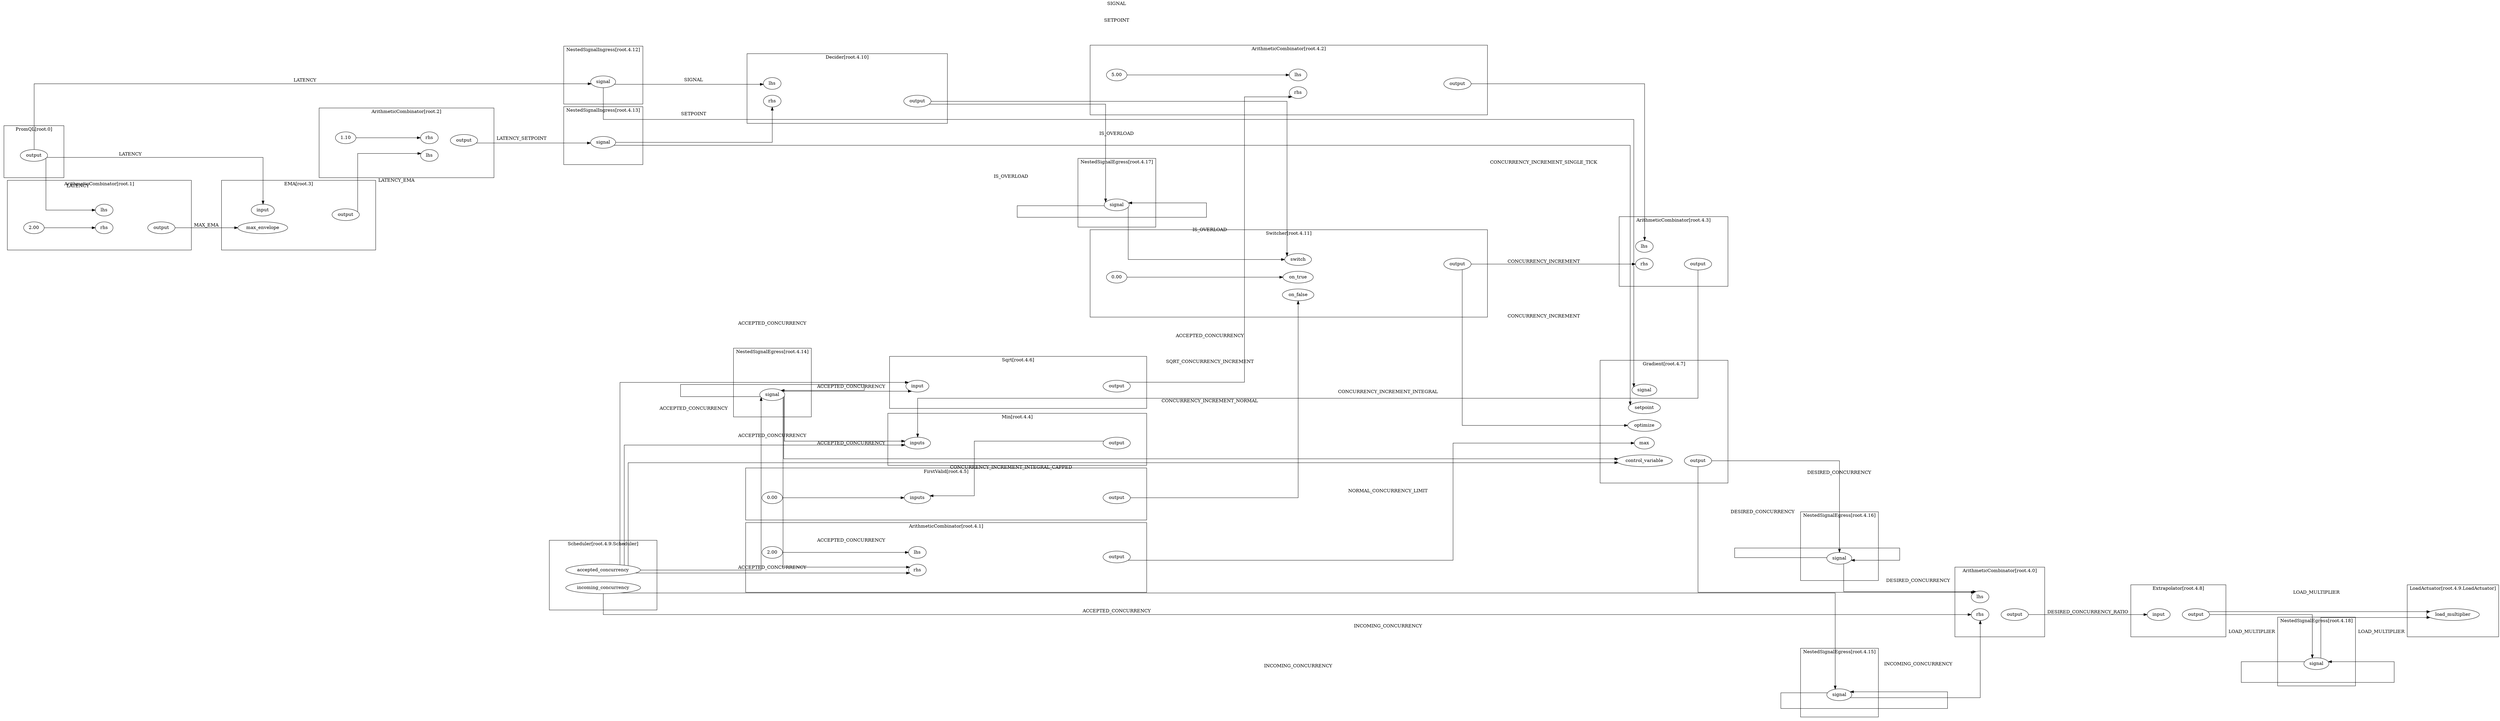 digraph  {
	subgraph cluster_s3 {
		label="ArithmeticCombinator[root.1]";margin="50.0";
		n6[label="2.00"];
		n4[label="lhs"];
		n7[label="output"];
		n5[label="rhs"];
		n6->n5;
		n5->n7[style="invis"];
		{rank=same; n4;n5;};
		{rank=same; n7;};
		
	}
	subgraph cluster_s8 {
		label="ArithmeticCombinator[root.2]";margin="50.0";
		n11[label="1.10"];
		n9[label="lhs"];
		n12[label="output"];
		n10[label="rhs"];
		n11->n10;
		n10->n12[style="invis"];
		{rank=same; n9;n10;};
		{rank=same; n12;};
		
	}
	subgraph cluster_s17 {
		label="ArithmeticCombinator[root.4.0]";margin="50.0";
		n18[label="lhs"];
		n20[label="output"];
		n19[label="rhs"];
		n19->n20[style="invis"];
		{rank=same; n18;n19;};
		{rank=same; n20;};
		
	}
	subgraph cluster_s21 {
		label="ArithmeticCombinator[root.4.1]";margin="50.0";
		n23[label="2.00"];
		n22[label="lhs"];
		n25[label="output"];
		n24[label="rhs"];
		n23->n22;
		n24->n25[style="invis"];
		{rank=same; n22;n24;};
		{rank=same; n25;};
		
	}
	subgraph cluster_s26 {
		label="ArithmeticCombinator[root.4.2]";margin="50.0";
		n29[label="5.00"];
		n28[label="lhs"];
		n30[label="output"];
		n27[label="rhs"];
		n29->n28;
		n28->n30[style="invis"];
		{rank=same; n27;n28;};
		{rank=same; n30;};
		
	}
	subgraph cluster_s31 {
		label="ArithmeticCombinator[root.4.3]";margin="50.0";
		n32[label="lhs"];
		n34[label="output"];
		n33[label="rhs"];
		n33->n34[style="invis"];
		{rank=same; n32;n33;};
		{rank=same; n34;};
		
	}
	subgraph cluster_s60 {
		label="Decider[root.4.10]";margin="50.0";
		n61[label="lhs"];
		n63[label="output"];
		n62[label="rhs"];
		n62->n63[style="invis"];
		{rank=same; n61;n62;};
		{rank=same; n63;};
		
	}
	subgraph cluster_s13 {
		label="EMA[root.3]";margin="50.0";
		n14[label="input"];
		n15[label="max_envelope"];
		n16[label="output"];
		n15->n16[style="invis"];
		{rank=same; n14;n15;};
		{rank=same; n16;};
		
	}
	subgraph cluster_s52 {
		label="Extrapolator[root.4.8]";margin="50.0";
		n53[label="input"];
		n54[label="output"];
		n53->n54[style="invis"];
		{rank=same; n53;};
		{rank=same; n54;};
		
	}
	subgraph cluster_s38 {
		label="FirstValid[root.4.5]";margin="50.0";
		n40[label="0.00"];
		n39[label="inputs"];
		n41[label="output"];
		n40->n39;
		n39->n41[style="invis"];
		{rank=same; n39;n39;};
		{rank=same; n41;};
		
	}
	subgraph cluster_s45 {
		label="Gradient[root.4.7]";margin="50.0";
		n50[label="control_variable"];
		n49[label="max"];
		n48[label="optimize"];
		n51[label="output"];
		n47[label="setpoint"];
		n46[label="signal"];
		n50->n51[style="invis"];
		{rank=same; n46;n47;n48;n49;n50;};
		{rank=same; n51;};
		
	}
	subgraph cluster_s58 {
		label="LoadActuator[root.4.9.LoadActuator]";margin="50.0";
		n59[label="load_multiplier"];
		{rank=same; n59;};
		
	}
	subgraph cluster_s35 {
		label="Min[root.4.4]";margin="50.0";
		n36[label="inputs"];
		n37[label="output"];
		n36->n37[style="invis"];
		{rank=same; n36;n36;};
		{rank=same; n37;};
		
	}
	subgraph cluster_s74 {
		label="NestedSignalEgress[root.4.14]";margin="50.0";
		n75[label="signal"];
		n75->n75[style="invis"];
		{rank=same; n75;};
		{rank=same; n75;};
		
	}
	subgraph cluster_s76 {
		label="NestedSignalEgress[root.4.15]";margin="50.0";
		n77[label="signal"];
		n77->n77[style="invis"];
		{rank=same; n77;};
		{rank=same; n77;};
		
	}
	subgraph cluster_s78 {
		label="NestedSignalEgress[root.4.16]";margin="50.0";
		n79[label="signal"];
		n79->n79[style="invis"];
		{rank=same; n79;};
		{rank=same; n79;};
		
	}
	subgraph cluster_s80 {
		label="NestedSignalEgress[root.4.17]";margin="50.0";
		n81[label="signal"];
		n81->n81[style="invis"];
		{rank=same; n81;};
		{rank=same; n81;};
		
	}
	subgraph cluster_s82 {
		label="NestedSignalEgress[root.4.18]";margin="50.0";
		n83[label="signal"];
		n83->n83[style="invis"];
		{rank=same; n83;};
		{rank=same; n83;};
		
	}
	subgraph cluster_s70 {
		label="NestedSignalIngress[root.4.12]";margin="50.0";
		n71[label="signal"];
		n71->n71[style="invis"];
		{rank=same; n71;};
		{rank=same; n71;};
		
	}
	subgraph cluster_s72 {
		label="NestedSignalIngress[root.4.13]";margin="50.0";
		n73[label="signal"];
		n73->n73[style="invis"];
		{rank=same; n73;};
		{rank=same; n73;};
		
	}
	subgraph cluster_s1 {
		label="PromQL[root.0]";margin="50.0";
		n2[label="output"];
		{rank=same; n2;};
		
	}
	subgraph cluster_s55 {
		label="Scheduler[root.4.9.Scheduler]";margin="50.0";
		n57[label="accepted_concurrency"];
		n56[label="incoming_concurrency"];
		{rank=same; n56;n57;};
		
	}
	subgraph cluster_s42 {
		label="Sqrt[root.4.6]";margin="50.0";
		n43[label="input"];
		n44[label="output"];
		n43->n44[style="invis"];
		{rank=same; n43;};
		{rank=same; n44;};
		
	}
	subgraph cluster_s64 {
		label="Switcher[root.4.11]";margin="50.0";
		n66[label="0.00"];
		n67[label="on_false"];
		n65[label="on_true"];
		n69[label="output"];
		n68[label="switch"];
		n66->n65;
		n68->n69[style="invis"];
		{rank=same; n65;n67;n68;};
		{rank=same; n69;};
		
	}
	rankdir="LR";splines="ortho";
	n57->n24[label="ACCEPTED_CONCURRENCY"];
	n57->n36[label="ACCEPTED_CONCURRENCY"];
	n57->n43[label="ACCEPTED_CONCURRENCY"];
	n57->n50[label="ACCEPTED_CONCURRENCY"];
	n57->n75[label="ACCEPTED_CONCURRENCY"];
	n56->n19[label="INCOMING_CONCURRENCY"];
	n56->n77[label="INCOMING_CONCURRENCY"];
	n12->n73[label="LATENCY_SETPOINT"];
	n16->n9[label="LATENCY_EMA"];
	n30->n32[label="CONCURRENCY_INCREMENT_SINGLE_TICK"];
	n41->n67[label="CONCURRENCY_INCREMENT_NORMAL"];
	n51->n18[label="DESIRED_CONCURRENCY"];
	n51->n79[label="DESIRED_CONCURRENCY"];
	n69->n33[label="CONCURRENCY_INCREMENT"];
	n69->n48[label="CONCURRENCY_INCREMENT"];
	n7->n15[label="MAX_EMA"];
	n20->n53[label="DESIRED_CONCURRENCY_RATIO"];
	n54->n59[label="LOAD_MULTIPLIER"];
	n54->n83[label="LOAD_MULTIPLIER"];
	n63->n68[label="IS_OVERLOAD"];
	n63->n81[label="IS_OVERLOAD"];
	n25->n49[label="NORMAL_CONCURRENCY_LIMIT"];
	n34->n36[label="CONCURRENCY_INCREMENT_INTEGRAL"];
	n44->n27[label="SQRT_CONCURRENCY_INCREMENT"];
	n2->n4[label="LATENCY"];
	n2->n14[label="LATENCY"];
	n2->n71[label="LATENCY"];
	n37->n39[label="CONCURRENCY_INCREMENT_INTEGRAL_CAPPED"];
	n79->n18[label="DESIRED_CONCURRENCY"];
	n79->n79[label="DESIRED_CONCURRENCY"];
	n75->n24[label="ACCEPTED_CONCURRENCY"];
	n75->n36[label="ACCEPTED_CONCURRENCY"];
	n75->n43[label="ACCEPTED_CONCURRENCY"];
	n75->n50[label="ACCEPTED_CONCURRENCY"];
	n75->n75[label="ACCEPTED_CONCURRENCY"];
	n73->n47[label="SETPOINT"];
	n73->n62[label="SETPOINT"];
	n83->n59[label="LOAD_MULTIPLIER"];
	n83->n83[label="LOAD_MULTIPLIER"];
	n77->n19[label="INCOMING_CONCURRENCY"];
	n77->n77[label="INCOMING_CONCURRENCY"];
	n81->n68[label="IS_OVERLOAD"];
	n81->n81[label="IS_OVERLOAD"];
	n71->n46[label="SIGNAL"];
	n71->n61[label="SIGNAL"];
	
}
